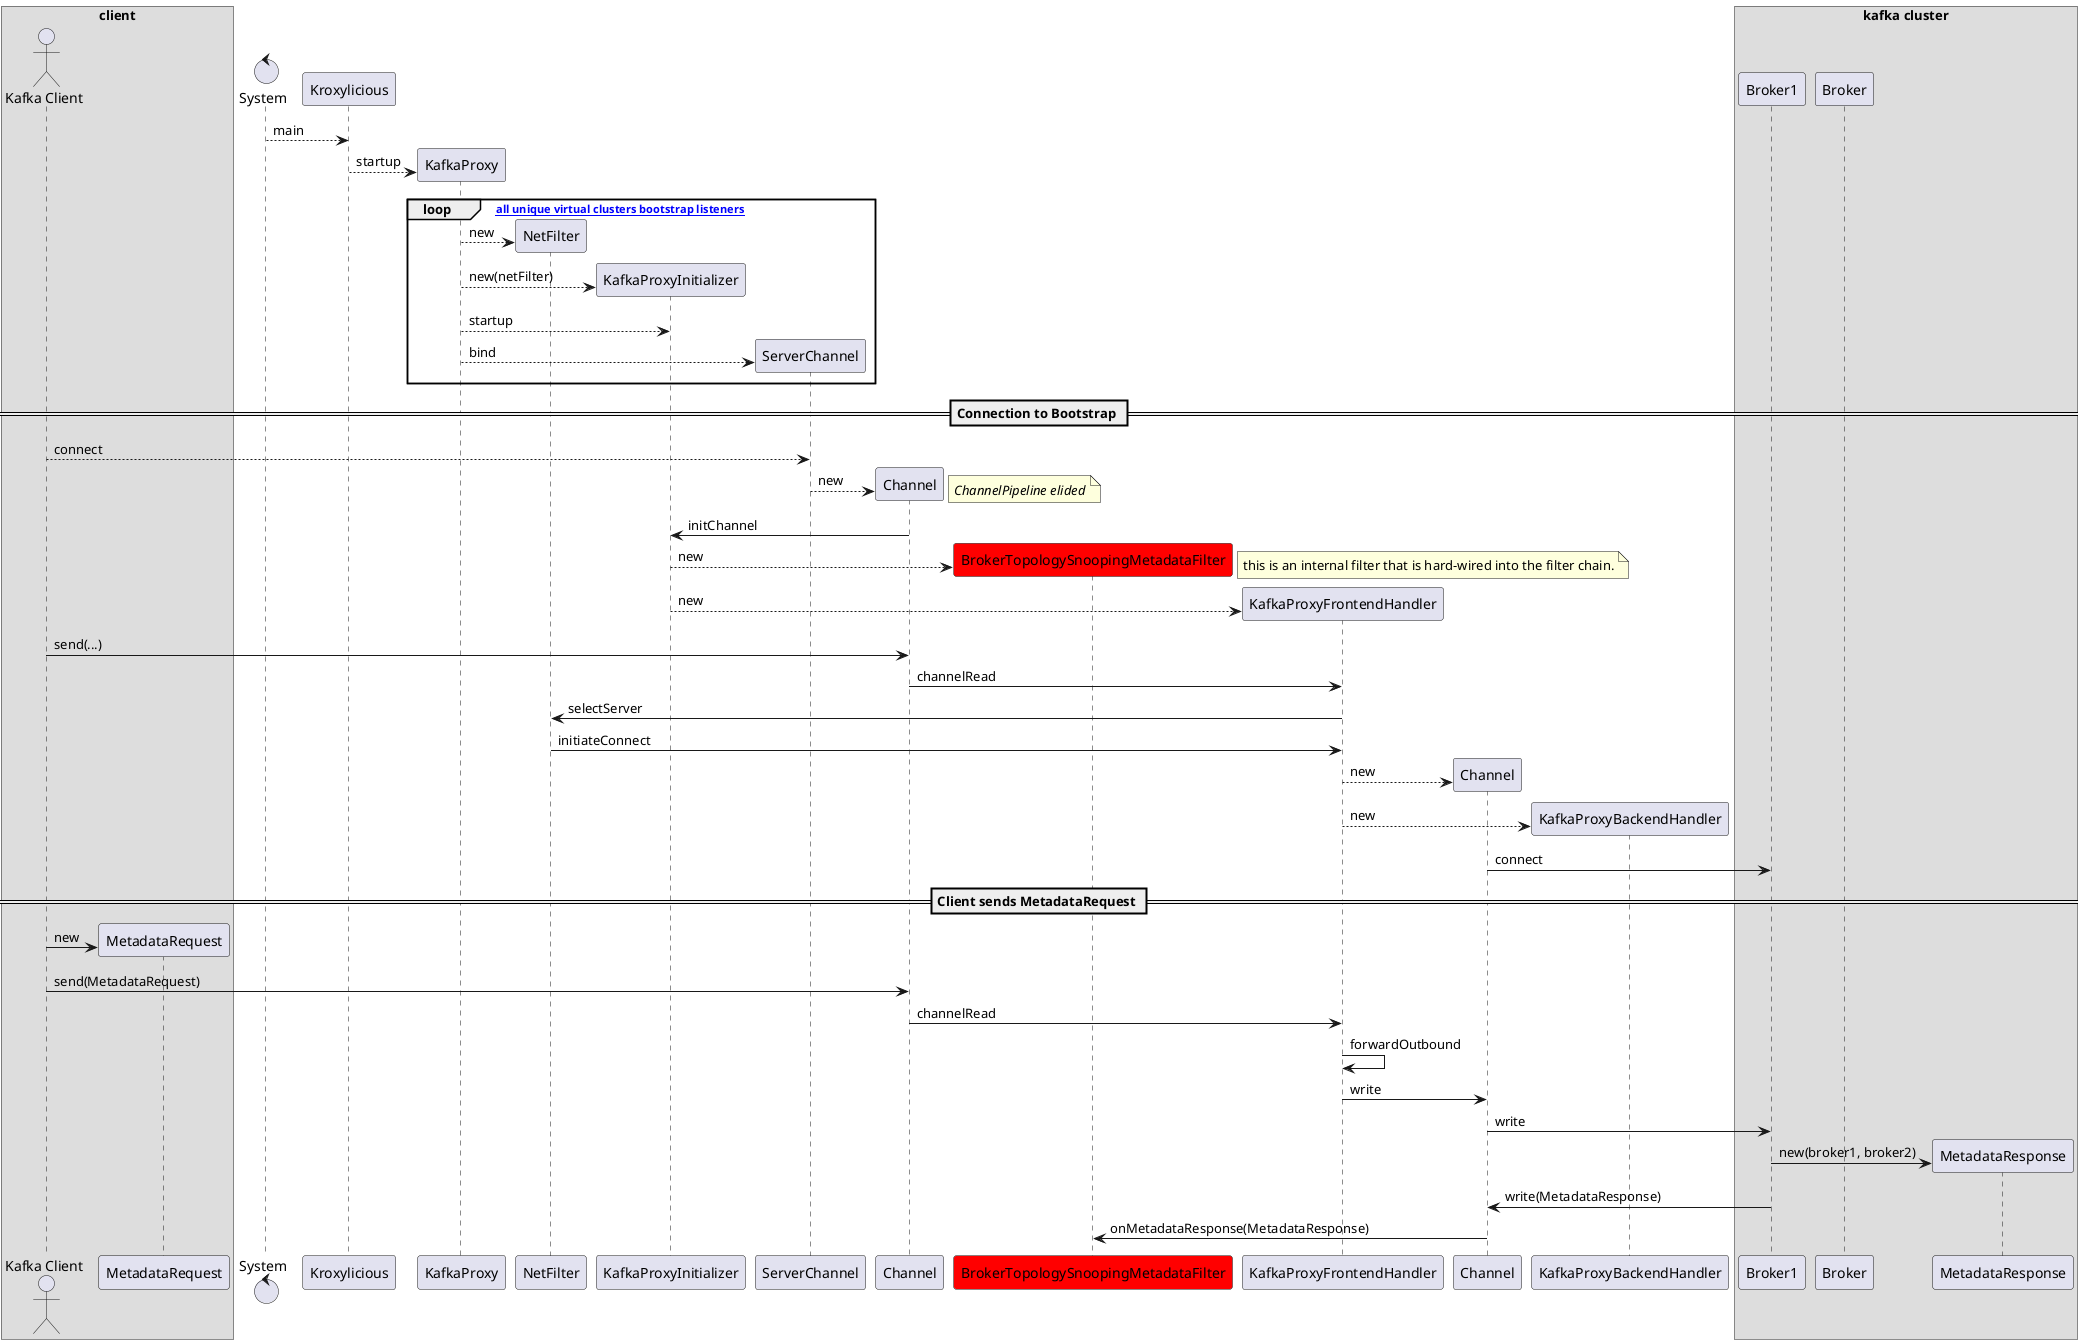 @startuml

box client
Actor "Kafka Client"
Participant MetadataRequest
end box

Control "System"

System --> Kroxylicious: main
Kroxylicious --> KafkaProxy ** : startup

loop [for all unique virtual clusters bootstrap listeners]
  KafkaProxy --> NetFilter ** : new

  KafkaProxy --> KafkaProxyInitializer ** : new(netFilter)
  KafkaProxy --> KafkaProxyInitializer: startup

  KafkaProxy --> ServerChannel ** : bind
end

== Connection to Bootstrap ==

"Kafka Client" --> ServerChannel: connect
Participant Channel as DownstreamChannel
ServerChannel --> DownstreamChannel **: new
note right
  <i>ChannelPipeline elided</i>
end note
DownstreamChannel -> KafkaProxyInitializer: initChannel

Participant BrokerTopologySnoopingMetadataFilter #red
KafkaProxyInitializer --> BrokerTopologySnoopingMetadataFilter ** : new 
note right
  this is an internal filter that is hard-wired into the filter chain.
end note

KafkaProxyInitializer --> KafkaProxyFrontendHandler ** : new


"Kafka Client" -> DownstreamChannel: send(...)
DownstreamChannel -> KafkaProxyFrontendHandler:channelRead
KafkaProxyFrontendHandler -> NetFilter:selectServer
NetFilter -> KafkaProxyFrontendHandler:initiateConnect

Participant Channel as UpstreamChannel
KafkaProxyFrontendHandler --> UpstreamChannel ** : new

KafkaProxyFrontendHandler --> KafkaProxyBackendHandler ** : new
UpstreamChannel -> Broker1 : connect

== Client sends MetadataRequest ==


"Kafka Client" -> MetadataRequest ** : new
"Kafka Client" -> DownstreamChannel: send(MetadataRequest)
DownstreamChannel -> KafkaProxyFrontendHandler:channelRead
KafkaProxyFrontendHandler -> KafkaProxyFrontendHandler:forwardOutbound
KafkaProxyFrontendHandler -> UpstreamChannel:write
UpstreamChannel -> Broker1:write

Broker1 -> MetadataResponse ** : new(broker1, broker2)

Broker1 -> UpstreamChannel : write(MetadataResponse)
UpstreamChannel -> BrokerTopologySnoopingMetadataFilter:onMetadataResponse(MetadataResponse)


box kafka cluster
Participant Broker as Broker1
Participant Broker as Broker2
Participant MetadataResponse
end box



@enduml
